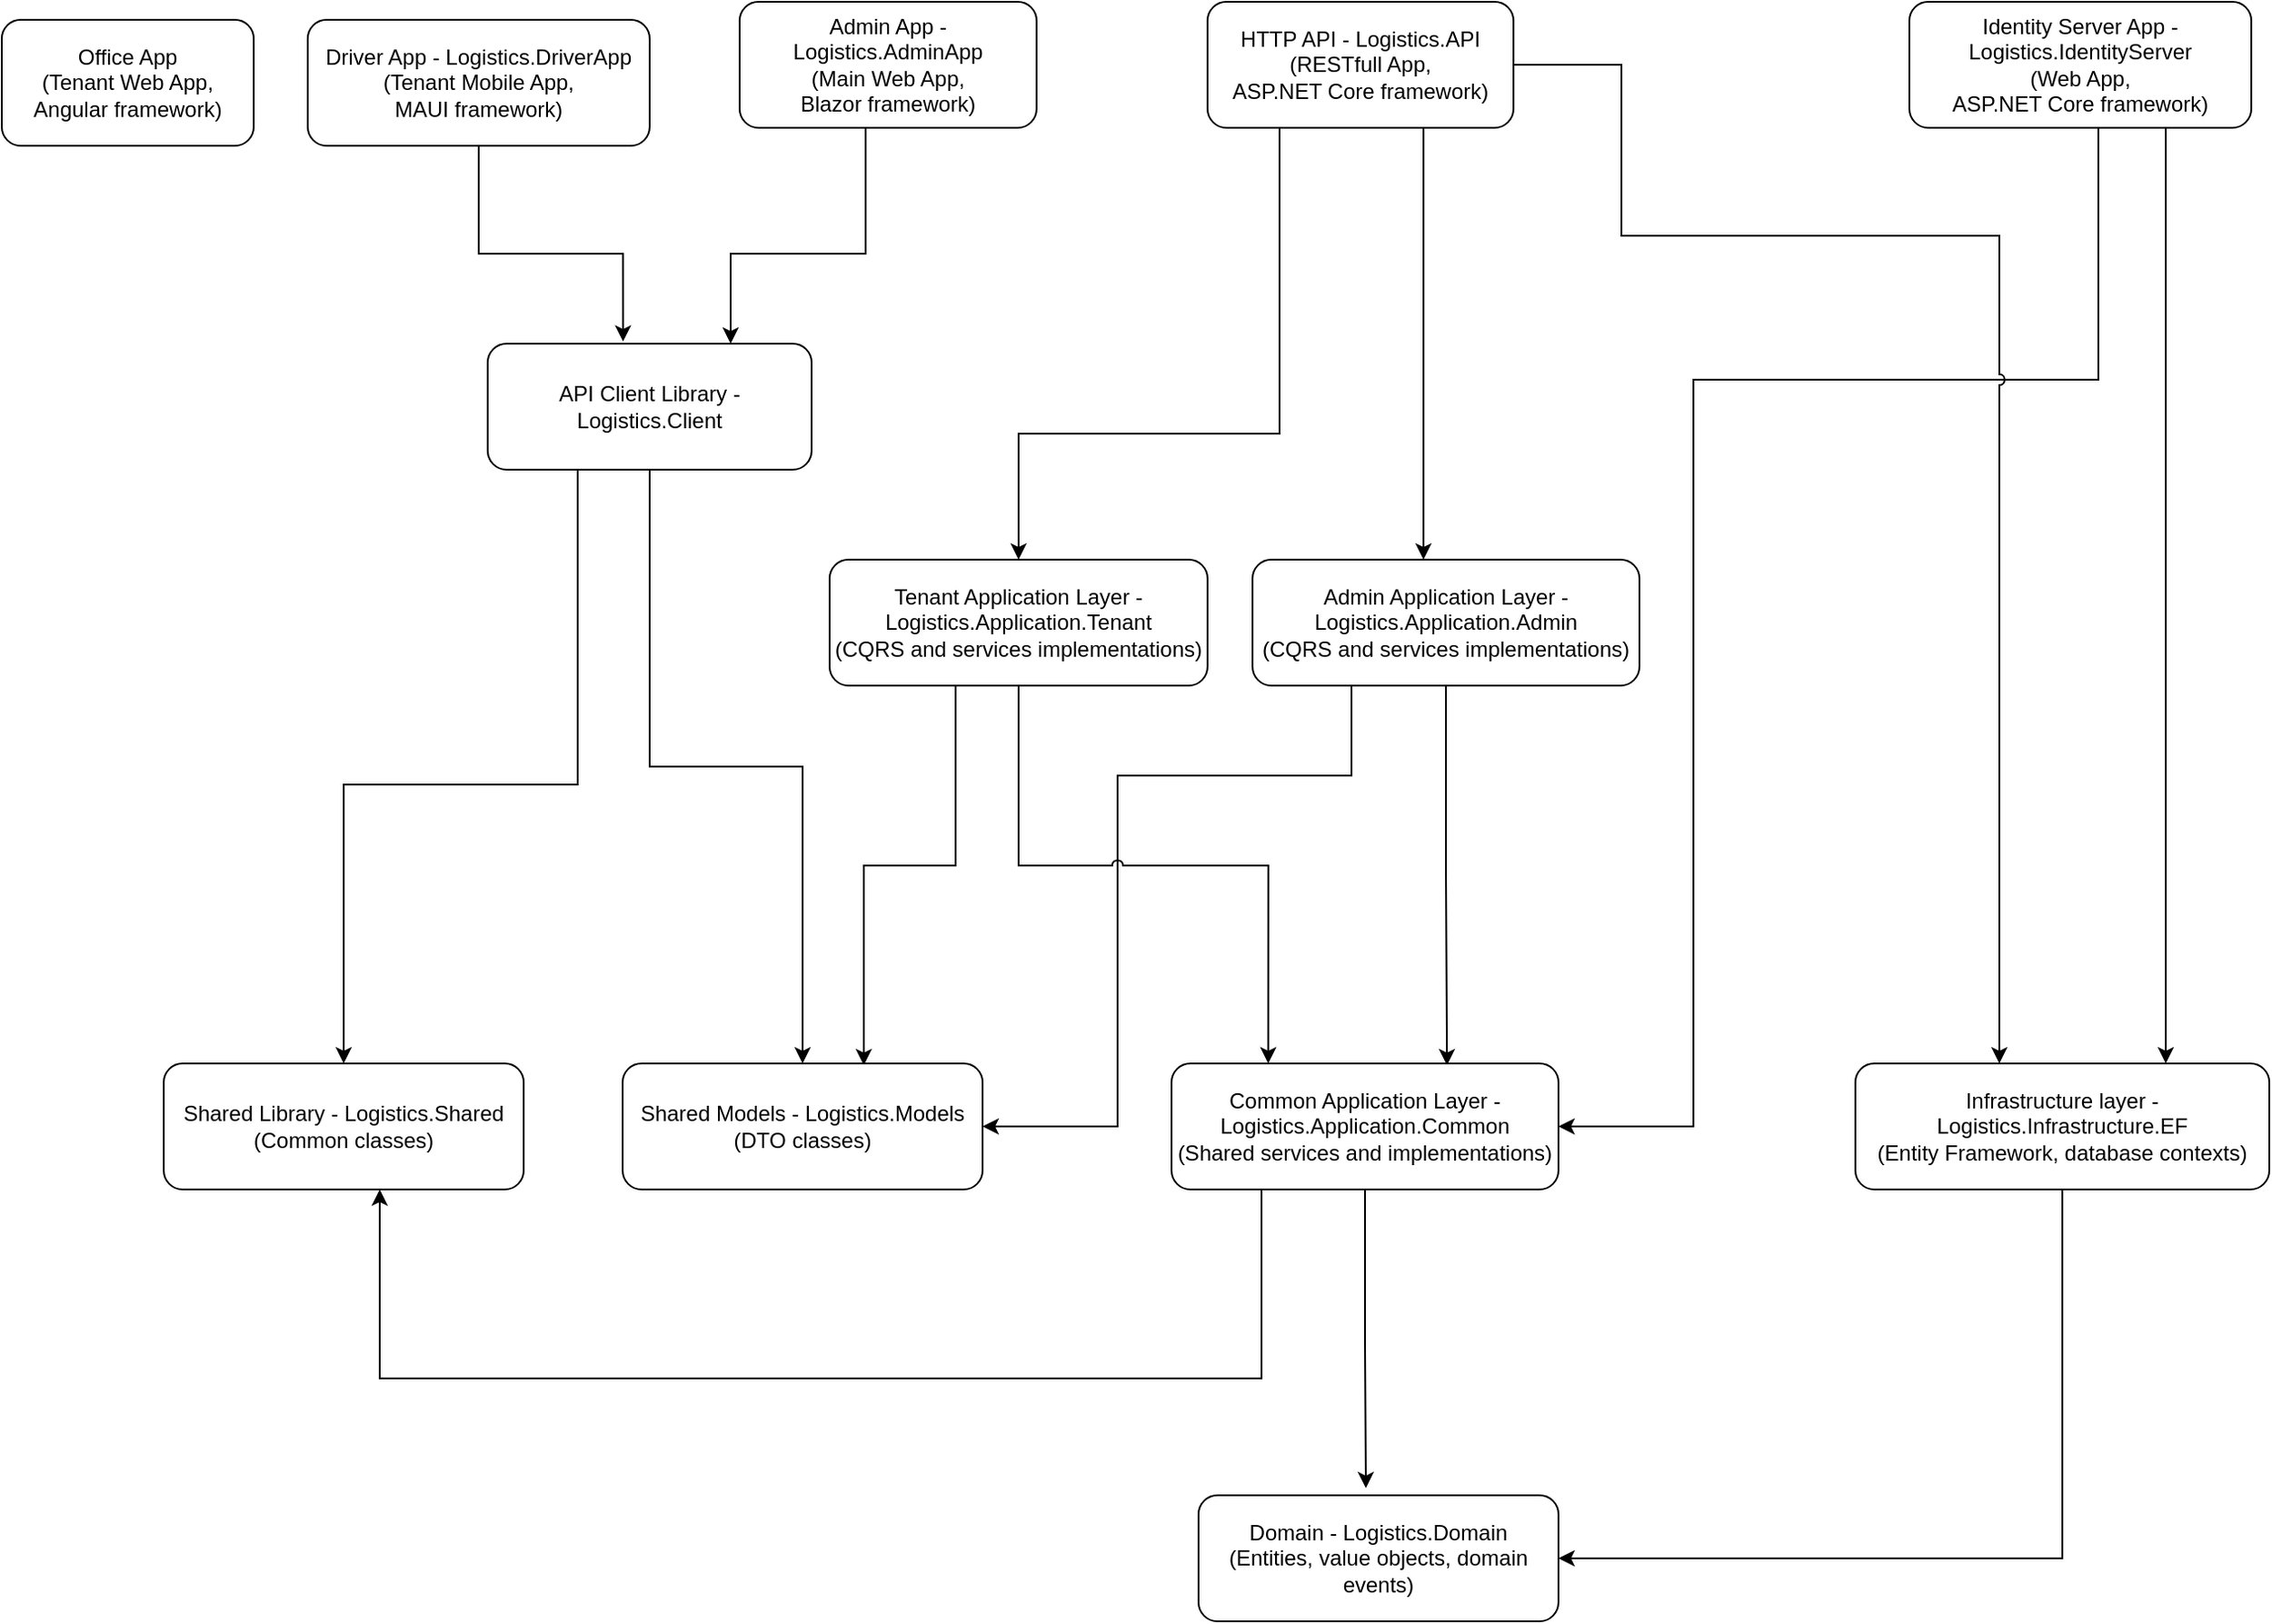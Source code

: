 <mxfile version="21.7.1" type="device">
  <diagram id="vlCdZQs1aoYzZf11PDD5" name="Page-1">
    <mxGraphModel dx="1985" dy="785" grid="1" gridSize="10" guides="1" tooltips="1" connect="1" arrows="1" fold="1" page="1" pageScale="1" pageWidth="850" pageHeight="1100" math="0" shadow="0">
      <root>
        <mxCell id="0" />
        <mxCell id="1" parent="0" />
        <mxCell id="LUt_MsUrd22hMiRjjslL-10" style="edgeStyle=orthogonalEdgeStyle;rounded=0;orthogonalLoop=1;jettySize=auto;html=1;entryX=0.418;entryY=-0.017;entryDx=0;entryDy=0;entryPerimeter=0;" parent="1" source="LUt_MsUrd22hMiRjjslL-3" target="LUt_MsUrd22hMiRjjslL-8" edge="1">
          <mxGeometry relative="1" as="geometry">
            <Array as="points">
              <mxPoint x="25" y="200" />
              <mxPoint x="105" y="200" />
            </Array>
          </mxGeometry>
        </mxCell>
        <mxCell id="LUt_MsUrd22hMiRjjslL-3" value="Driver App - Logistics.DriverApp&lt;br&gt;(Tenant Mobile App,&lt;br&gt;MAUI framework)" style="rounded=1;whiteSpace=wrap;html=1;" parent="1" vertex="1">
          <mxGeometry x="-70" y="70" width="190" height="70" as="geometry" />
        </mxCell>
        <mxCell id="LUt_MsUrd22hMiRjjslL-5" value="Office App&lt;br&gt;(Tenant Web App,&lt;br&gt;Angular framework)" style="rounded=1;whiteSpace=wrap;html=1;" parent="1" vertex="1">
          <mxGeometry x="-240" y="70" width="140" height="70" as="geometry" />
        </mxCell>
        <mxCell id="cQ4H504q-O8ts6UtnCCo-4" style="edgeStyle=orthogonalEdgeStyle;rounded=0;orthogonalLoop=1;jettySize=auto;html=1;entryX=0.75;entryY=0;entryDx=0;entryDy=0;" edge="1" parent="1" source="LUt_MsUrd22hMiRjjslL-6" target="LUt_MsUrd22hMiRjjslL-8">
          <mxGeometry relative="1" as="geometry">
            <Array as="points">
              <mxPoint x="240" y="200" />
              <mxPoint x="165" y="200" />
            </Array>
          </mxGeometry>
        </mxCell>
        <mxCell id="LUt_MsUrd22hMiRjjslL-6" value="Admin App - Logistics.AdminApp&lt;br&gt;(Main Web App,&lt;br&gt;Blazor framework)" style="rounded=1;whiteSpace=wrap;html=1;" parent="1" vertex="1">
          <mxGeometry x="170" y="60" width="165" height="70" as="geometry" />
        </mxCell>
        <mxCell id="cQ4H504q-O8ts6UtnCCo-21" style="edgeStyle=orthogonalEdgeStyle;rounded=0;orthogonalLoop=1;jettySize=auto;html=1;entryX=1;entryY=0.5;entryDx=0;entryDy=0;" edge="1" parent="1" source="LUt_MsUrd22hMiRjjslL-7" target="cQ4H504q-O8ts6UtnCCo-13">
          <mxGeometry relative="1" as="geometry">
            <Array as="points">
              <mxPoint x="925" y="270" />
              <mxPoint x="700" y="270" />
              <mxPoint x="700" y="685" />
            </Array>
          </mxGeometry>
        </mxCell>
        <mxCell id="cQ4H504q-O8ts6UtnCCo-27" style="edgeStyle=orthogonalEdgeStyle;rounded=0;orthogonalLoop=1;jettySize=auto;html=1;entryX=0.75;entryY=0;entryDx=0;entryDy=0;" edge="1" parent="1" source="LUt_MsUrd22hMiRjjslL-7" target="LUt_MsUrd22hMiRjjslL-21">
          <mxGeometry relative="1" as="geometry">
            <Array as="points">
              <mxPoint x="963" y="375" />
            </Array>
          </mxGeometry>
        </mxCell>
        <mxCell id="LUt_MsUrd22hMiRjjslL-7" value="Identity Server App - Logistics.IdentityServer&lt;br&gt;(Web App,&lt;br&gt;ASP.NET Core framework)" style="rounded=1;whiteSpace=wrap;html=1;" parent="1" vertex="1">
          <mxGeometry x="820" y="60" width="190" height="70" as="geometry" />
        </mxCell>
        <mxCell id="cQ4H504q-O8ts6UtnCCo-6" style="edgeStyle=orthogonalEdgeStyle;rounded=0;orthogonalLoop=1;jettySize=auto;html=1;entryX=0.5;entryY=0;entryDx=0;entryDy=0;" edge="1" parent="1" source="LUt_MsUrd22hMiRjjslL-8" target="LUt_MsUrd22hMiRjjslL-18">
          <mxGeometry relative="1" as="geometry">
            <Array as="points">
              <mxPoint x="80" y="495" />
              <mxPoint x="-50" y="495" />
            </Array>
          </mxGeometry>
        </mxCell>
        <mxCell id="cQ4H504q-O8ts6UtnCCo-12" style="edgeStyle=orthogonalEdgeStyle;rounded=0;orthogonalLoop=1;jettySize=auto;html=1;" edge="1" parent="1" source="LUt_MsUrd22hMiRjjslL-8" target="cQ4H504q-O8ts6UtnCCo-5">
          <mxGeometry relative="1" as="geometry" />
        </mxCell>
        <mxCell id="LUt_MsUrd22hMiRjjslL-8" value="API Client Library - Logistics.Client" style="rounded=1;whiteSpace=wrap;html=1;" parent="1" vertex="1">
          <mxGeometry x="30" y="250" width="180" height="70" as="geometry" />
        </mxCell>
        <mxCell id="LUt_MsUrd22hMiRjjslL-55" style="edgeStyle=orthogonalEdgeStyle;rounded=0;orthogonalLoop=1;jettySize=auto;html=1;" parent="1" source="LUt_MsUrd22hMiRjjslL-9" target="LUt_MsUrd22hMiRjjslL-15" edge="1">
          <mxGeometry relative="1" as="geometry">
            <Array as="points">
              <mxPoint x="550" y="300" />
              <mxPoint x="550" y="300" />
            </Array>
          </mxGeometry>
        </mxCell>
        <mxCell id="cQ4H504q-O8ts6UtnCCo-22" style="edgeStyle=orthogonalEdgeStyle;rounded=0;orthogonalLoop=1;jettySize=auto;html=1;" edge="1" parent="1" source="LUt_MsUrd22hMiRjjslL-9" target="LUt_MsUrd22hMiRjjslL-17">
          <mxGeometry relative="1" as="geometry">
            <Array as="points">
              <mxPoint x="470" y="300" />
              <mxPoint x="325" y="300" />
            </Array>
          </mxGeometry>
        </mxCell>
        <mxCell id="cQ4H504q-O8ts6UtnCCo-29" style="edgeStyle=orthogonalEdgeStyle;rounded=0;orthogonalLoop=1;jettySize=auto;html=1;jumpStyle=arc;" edge="1" parent="1" source="LUt_MsUrd22hMiRjjslL-9" target="LUt_MsUrd22hMiRjjslL-21">
          <mxGeometry relative="1" as="geometry">
            <Array as="points">
              <mxPoint x="660" y="95" />
              <mxPoint x="660" y="190" />
              <mxPoint x="870" y="190" />
            </Array>
          </mxGeometry>
        </mxCell>
        <mxCell id="LUt_MsUrd22hMiRjjslL-9" value="HTTP API - Logistics.API&lt;br&gt;(RESTfull App,&lt;br&gt;ASP.NET Core framework)" style="rounded=1;whiteSpace=wrap;html=1;" parent="1" vertex="1">
          <mxGeometry x="430" y="60" width="170" height="70" as="geometry" />
        </mxCell>
        <mxCell id="cQ4H504q-O8ts6UtnCCo-28" style="edgeStyle=orthogonalEdgeStyle;rounded=0;orthogonalLoop=1;jettySize=auto;html=1;entryX=0.712;entryY=0.014;entryDx=0;entryDy=0;entryPerimeter=0;" edge="1" parent="1" source="LUt_MsUrd22hMiRjjslL-15" target="cQ4H504q-O8ts6UtnCCo-13">
          <mxGeometry relative="1" as="geometry" />
        </mxCell>
        <mxCell id="cQ4H504q-O8ts6UtnCCo-33" style="edgeStyle=orthogonalEdgeStyle;rounded=0;orthogonalLoop=1;jettySize=auto;html=1;entryX=1;entryY=0.5;entryDx=0;entryDy=0;" edge="1" parent="1" source="LUt_MsUrd22hMiRjjslL-15" target="cQ4H504q-O8ts6UtnCCo-5">
          <mxGeometry relative="1" as="geometry">
            <Array as="points">
              <mxPoint x="510" y="490" />
              <mxPoint x="380" y="490" />
              <mxPoint x="380" y="685" />
            </Array>
          </mxGeometry>
        </mxCell>
        <mxCell id="LUt_MsUrd22hMiRjjslL-15" value="Admin Application Layer - Logistics.Application.Admin&lt;br&gt;(CQRS and services implementations)" style="rounded=1;whiteSpace=wrap;html=1;" parent="1" vertex="1">
          <mxGeometry x="455" y="370" width="215" height="70" as="geometry" />
        </mxCell>
        <mxCell id="cQ4H504q-O8ts6UtnCCo-9" style="edgeStyle=orthogonalEdgeStyle;rounded=0;orthogonalLoop=1;jettySize=auto;html=1;entryX=0.67;entryY=0.014;entryDx=0;entryDy=0;entryPerimeter=0;" edge="1" parent="1" source="LUt_MsUrd22hMiRjjslL-17" target="cQ4H504q-O8ts6UtnCCo-5">
          <mxGeometry relative="1" as="geometry">
            <Array as="points">
              <mxPoint x="290" y="540" />
              <mxPoint x="239" y="540" />
            </Array>
          </mxGeometry>
        </mxCell>
        <mxCell id="cQ4H504q-O8ts6UtnCCo-14" style="edgeStyle=orthogonalEdgeStyle;rounded=0;orthogonalLoop=1;jettySize=auto;html=1;entryX=0.25;entryY=0;entryDx=0;entryDy=0;jumpStyle=arc;" edge="1" parent="1" source="LUt_MsUrd22hMiRjjslL-17" target="cQ4H504q-O8ts6UtnCCo-13">
          <mxGeometry relative="1" as="geometry">
            <Array as="points">
              <mxPoint x="325" y="540" />
              <mxPoint x="464" y="540" />
            </Array>
          </mxGeometry>
        </mxCell>
        <mxCell id="LUt_MsUrd22hMiRjjslL-17" value="Tenant Application Layer - Logistics.Application.Tenant&lt;br&gt;(CQRS and services implementations)" style="rounded=1;whiteSpace=wrap;html=1;" parent="1" vertex="1">
          <mxGeometry x="220" y="370" width="210" height="70" as="geometry" />
        </mxCell>
        <mxCell id="LUt_MsUrd22hMiRjjslL-18" value="Shared Library - Logistics.Shared (Common classes)" style="rounded=1;whiteSpace=wrap;html=1;" parent="1" vertex="1">
          <mxGeometry x="-150" y="650" width="200" height="70" as="geometry" />
        </mxCell>
        <mxCell id="LUt_MsUrd22hMiRjjslL-20" value="Domain - Logistics.Domain&lt;br&gt;(Entities, value objects, domain events)" style="rounded=1;whiteSpace=wrap;html=1;" parent="1" vertex="1">
          <mxGeometry x="425" y="890" width="200" height="70" as="geometry" />
        </mxCell>
        <mxCell id="cQ4H504q-O8ts6UtnCCo-26" style="edgeStyle=orthogonalEdgeStyle;rounded=0;orthogonalLoop=1;jettySize=auto;html=1;entryX=1;entryY=0.5;entryDx=0;entryDy=0;" edge="1" parent="1" source="LUt_MsUrd22hMiRjjslL-21" target="LUt_MsUrd22hMiRjjslL-20">
          <mxGeometry relative="1" as="geometry">
            <Array as="points">
              <mxPoint x="905" y="925" />
            </Array>
          </mxGeometry>
        </mxCell>
        <mxCell id="LUt_MsUrd22hMiRjjslL-21" value="Infrastructure layer - Logistics.Infrastructure.EF&lt;br&gt;(Entity Framework, database contexts)" style="rounded=1;whiteSpace=wrap;html=1;" parent="1" vertex="1">
          <mxGeometry x="790" y="650" width="230" height="70" as="geometry" />
        </mxCell>
        <mxCell id="cQ4H504q-O8ts6UtnCCo-5" value="Shared Models - Logistics.Models (DTO classes)" style="rounded=1;whiteSpace=wrap;html=1;" vertex="1" parent="1">
          <mxGeometry x="105" y="650" width="200" height="70" as="geometry" />
        </mxCell>
        <mxCell id="cQ4H504q-O8ts6UtnCCo-20" style="edgeStyle=orthogonalEdgeStyle;rounded=0;orthogonalLoop=1;jettySize=auto;html=1;entryX=0.465;entryY=-0.057;entryDx=0;entryDy=0;entryPerimeter=0;" edge="1" parent="1" source="cQ4H504q-O8ts6UtnCCo-13" target="LUt_MsUrd22hMiRjjslL-20">
          <mxGeometry relative="1" as="geometry" />
        </mxCell>
        <mxCell id="cQ4H504q-O8ts6UtnCCo-25" style="edgeStyle=orthogonalEdgeStyle;rounded=0;orthogonalLoop=1;jettySize=auto;html=1;entryX=0.6;entryY=1;entryDx=0;entryDy=0;entryPerimeter=0;" edge="1" parent="1" source="cQ4H504q-O8ts6UtnCCo-13" target="LUt_MsUrd22hMiRjjslL-18">
          <mxGeometry relative="1" as="geometry">
            <Array as="points">
              <mxPoint x="460" y="825" />
              <mxPoint x="-30" y="825" />
            </Array>
          </mxGeometry>
        </mxCell>
        <mxCell id="cQ4H504q-O8ts6UtnCCo-13" value="Common Application Layer - Logistics.Application.Common&lt;br&gt;(Shared services and implementations)" style="rounded=1;whiteSpace=wrap;html=1;" vertex="1" parent="1">
          <mxGeometry x="410" y="650" width="215" height="70" as="geometry" />
        </mxCell>
      </root>
    </mxGraphModel>
  </diagram>
</mxfile>
